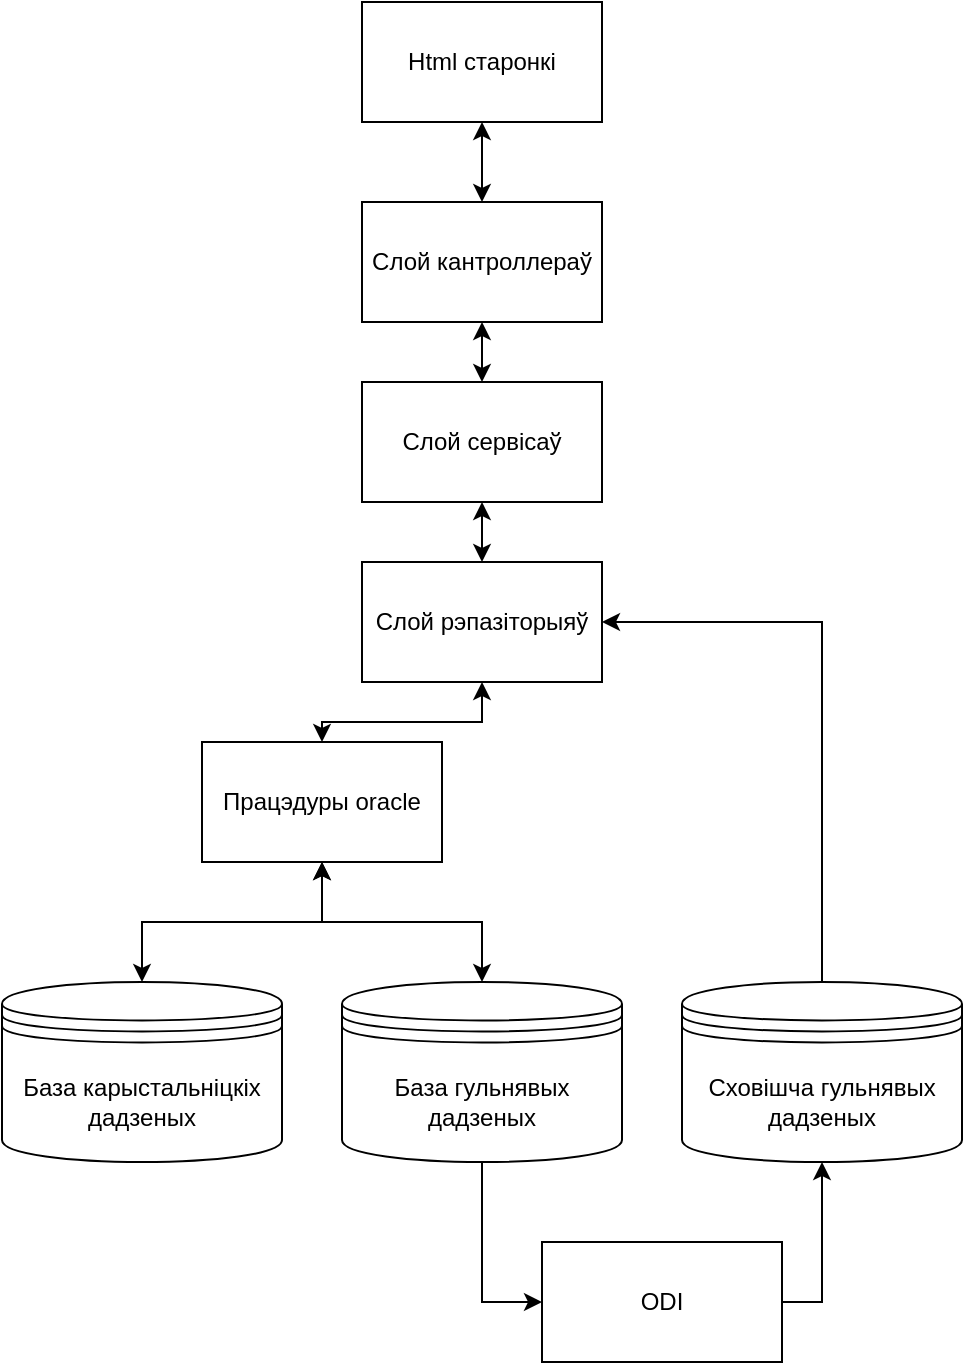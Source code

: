 <mxfile version="13.9.9" type="device"><diagram name="Page-1" id="929967ad-93f9-6ef4-fab6-5d389245f69c"><mxGraphModel dx="1673" dy="967" grid="1" gridSize="10" guides="1" tooltips="1" connect="1" arrows="1" fold="1" page="1" pageScale="1.5" pageWidth="1169" pageHeight="826" background="none" math="0" shadow="0"><root><mxCell id="0" style=";html=1;"/><mxCell id="1" style=";html=1;" parent="0"/><mxCell id="yrDdKOYAeHzQ9IafLn_n-2" value="База карыстальніцкіх дадзеных" style="shape=datastore;whiteSpace=wrap;html=1;" vertex="1" parent="1"><mxGeometry x="600" y="750" width="140" height="90" as="geometry"/></mxCell><mxCell id="yrDdKOYAeHzQ9IafLn_n-25" style="edgeStyle=orthogonalEdgeStyle;rounded=0;orthogonalLoop=1;jettySize=auto;html=1;entryX=0;entryY=0.5;entryDx=0;entryDy=0;startArrow=none;startFill=0;endArrow=classic;endFill=1;" edge="1" parent="1" source="yrDdKOYAeHzQ9IafLn_n-3" target="yrDdKOYAeHzQ9IafLn_n-13"><mxGeometry relative="1" as="geometry"/></mxCell><mxCell id="yrDdKOYAeHzQ9IafLn_n-3" value="База гульнявых дадзеных" style="shape=datastore;whiteSpace=wrap;html=1;" vertex="1" parent="1"><mxGeometry x="770" y="750" width="140" height="90" as="geometry"/></mxCell><mxCell id="yrDdKOYAeHzQ9IafLn_n-4" value="Сховішча гульнявых дадзеных" style="shape=datastore;whiteSpace=wrap;html=1;" vertex="1" parent="1"><mxGeometry x="940" y="750" width="140" height="90" as="geometry"/></mxCell><mxCell id="yrDdKOYAeHzQ9IafLn_n-21" style="edgeStyle=orthogonalEdgeStyle;rounded=0;orthogonalLoop=1;jettySize=auto;html=1;entryX=0.5;entryY=0;entryDx=0;entryDy=0;startArrow=classic;startFill=1;" edge="1" parent="1" source="yrDdKOYAeHzQ9IafLn_n-9" target="yrDdKOYAeHzQ9IafLn_n-12"><mxGeometry relative="1" as="geometry"/></mxCell><mxCell id="yrDdKOYAeHzQ9IafLn_n-24" style="edgeStyle=orthogonalEdgeStyle;rounded=0;orthogonalLoop=1;jettySize=auto;html=1;entryX=0.5;entryY=0;entryDx=0;entryDy=0;startArrow=classic;startFill=1;endArrow=none;endFill=0;" edge="1" parent="1" source="yrDdKOYAeHzQ9IafLn_n-9" target="yrDdKOYAeHzQ9IafLn_n-4"><mxGeometry relative="1" as="geometry"/></mxCell><mxCell id="yrDdKOYAeHzQ9IafLn_n-9" value="Слой рэпазіторыяў" style="rounded=0;whiteSpace=wrap;html=1;" vertex="1" parent="1"><mxGeometry x="780" y="540" width="120" height="60" as="geometry"/></mxCell><mxCell id="yrDdKOYAeHzQ9IafLn_n-18" value="" style="edgeStyle=orthogonalEdgeStyle;rounded=0;orthogonalLoop=1;jettySize=auto;html=1;startArrow=classic;startFill=1;" edge="1" parent="1" source="yrDdKOYAeHzQ9IafLn_n-10" target="yrDdKOYAeHzQ9IafLn_n-9"><mxGeometry relative="1" as="geometry"/></mxCell><mxCell id="yrDdKOYAeHzQ9IafLn_n-10" value="Слой сервісаў" style="rounded=0;whiteSpace=wrap;html=1;" vertex="1" parent="1"><mxGeometry x="780" y="450" width="120" height="60" as="geometry"/></mxCell><mxCell id="yrDdKOYAeHzQ9IafLn_n-20" value="" style="edgeStyle=orthogonalEdgeStyle;rounded=0;orthogonalLoop=1;jettySize=auto;html=1;startArrow=classic;startFill=1;" edge="1" parent="1" source="yrDdKOYAeHzQ9IafLn_n-11" target="yrDdKOYAeHzQ9IafLn_n-10"><mxGeometry relative="1" as="geometry"/></mxCell><mxCell id="yrDdKOYAeHzQ9IafLn_n-11" value="Слой кантроллераў" style="rounded=0;whiteSpace=wrap;html=1;" vertex="1" parent="1"><mxGeometry x="780" y="360" width="120" height="60" as="geometry"/></mxCell><mxCell id="yrDdKOYAeHzQ9IafLn_n-22" style="edgeStyle=orthogonalEdgeStyle;rounded=0;orthogonalLoop=1;jettySize=auto;html=1;entryX=0.5;entryY=0;entryDx=0;entryDy=0;startArrow=classic;startFill=1;" edge="1" parent="1" source="yrDdKOYAeHzQ9IafLn_n-12" target="yrDdKOYAeHzQ9IafLn_n-2"><mxGeometry relative="1" as="geometry"/></mxCell><mxCell id="yrDdKOYAeHzQ9IafLn_n-23" style="edgeStyle=orthogonalEdgeStyle;rounded=0;orthogonalLoop=1;jettySize=auto;html=1;entryX=0.5;entryY=0;entryDx=0;entryDy=0;startArrow=classic;startFill=1;" edge="1" parent="1" source="yrDdKOYAeHzQ9IafLn_n-12" target="yrDdKOYAeHzQ9IafLn_n-3"><mxGeometry relative="1" as="geometry"/></mxCell><mxCell id="yrDdKOYAeHzQ9IafLn_n-12" value="Працэдуры oracle" style="rounded=0;whiteSpace=wrap;html=1;" vertex="1" parent="1"><mxGeometry x="700" y="630" width="120" height="60" as="geometry"/></mxCell><mxCell id="yrDdKOYAeHzQ9IafLn_n-26" style="edgeStyle=orthogonalEdgeStyle;rounded=0;orthogonalLoop=1;jettySize=auto;html=1;entryX=0.5;entryY=1;entryDx=0;entryDy=0;startArrow=none;startFill=0;endArrow=classic;endFill=1;" edge="1" parent="1" source="yrDdKOYAeHzQ9IafLn_n-13" target="yrDdKOYAeHzQ9IafLn_n-4"><mxGeometry relative="1" as="geometry"><Array as="points"><mxPoint x="1010" y="910"/></Array></mxGeometry></mxCell><mxCell id="yrDdKOYAeHzQ9IafLn_n-13" value="ODI" style="rounded=0;whiteSpace=wrap;html=1;" vertex="1" parent="1"><mxGeometry x="870" y="880" width="120" height="60" as="geometry"/></mxCell><mxCell id="yrDdKOYAeHzQ9IafLn_n-19" value="" style="edgeStyle=orthogonalEdgeStyle;rounded=0;orthogonalLoop=1;jettySize=auto;html=1;startArrow=classic;startFill=1;" edge="1" parent="1" source="yrDdKOYAeHzQ9IafLn_n-14" target="yrDdKOYAeHzQ9IafLn_n-11"><mxGeometry relative="1" as="geometry"/></mxCell><mxCell id="yrDdKOYAeHzQ9IafLn_n-14" value="Html старонкі" style="rounded=0;whiteSpace=wrap;html=1;" vertex="1" parent="1"><mxGeometry x="780" y="260" width="120" height="60" as="geometry"/></mxCell></root></mxGraphModel></diagram></mxfile>